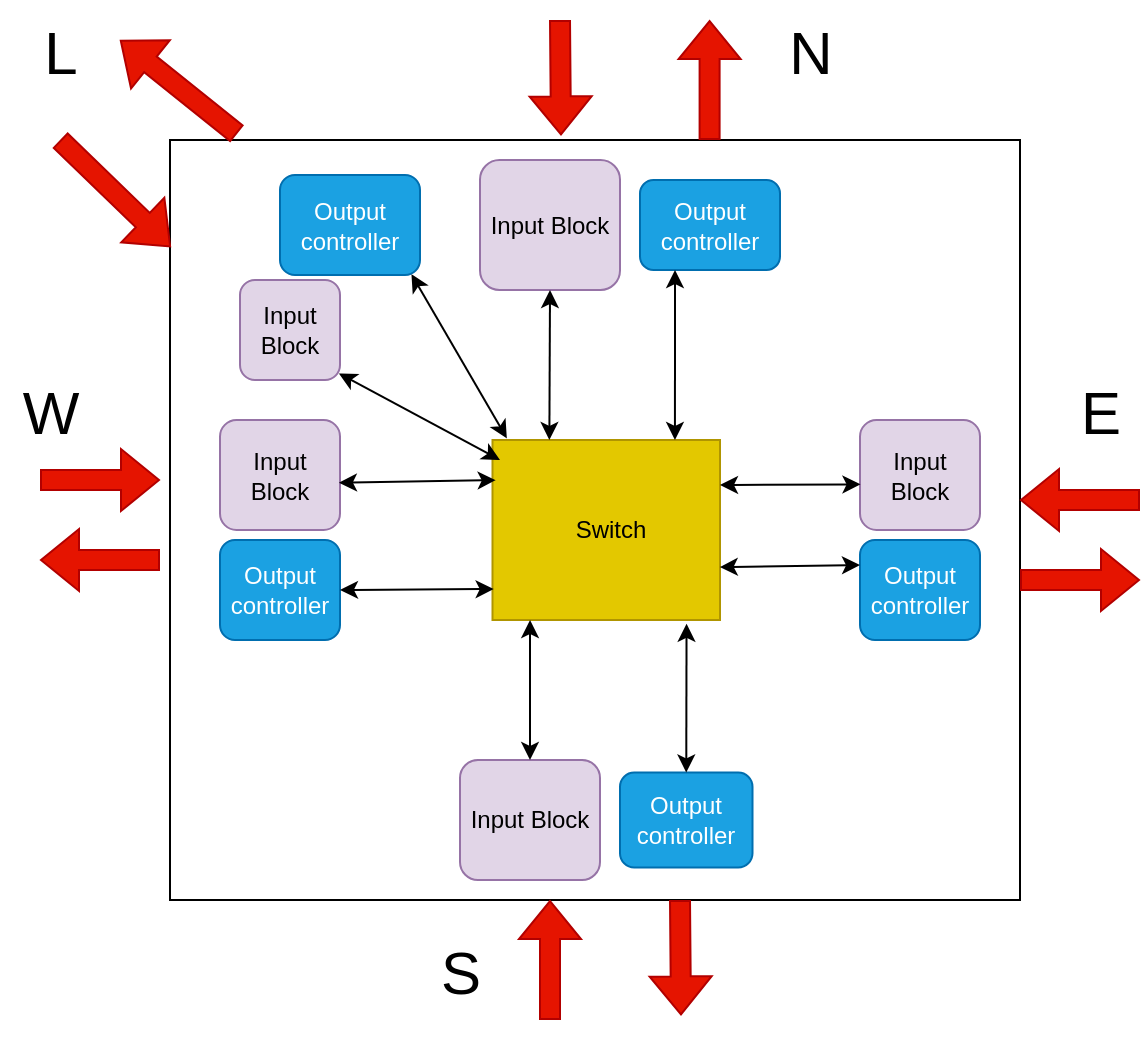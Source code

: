 <mxfile version="20.6.0" type="device" pages="4"><diagram id="zedBrRZD7G7mfNG3pKlx" name="Router_5p"><mxGraphModel dx="1093" dy="609" grid="0" gridSize="10" guides="1" tooltips="1" connect="1" arrows="1" fold="1" page="1" pageScale="1" pageWidth="850" pageHeight="1100" math="0" shadow="0"><root><mxCell id="0"/><mxCell id="1" parent="0"/><mxCell id="I0PEmEIgZEYYyTRCIPjS-8" value="&lt;p style=&quot;line-height: 130%;&quot;&gt;&lt;font style=&quot;font-size: 30px;&quot;&gt;N&lt;/font&gt;&lt;/p&gt;" style="text;html=1;align=center;verticalAlign=middle;resizable=0;points=[];autosize=1;strokeColor=none;fillColor=none;" vertex="1" parent="1"><mxGeometry x="520" y="180" width="50" height="60" as="geometry"/></mxCell><mxCell id="I0PEmEIgZEYYyTRCIPjS-9" value="&lt;p style=&quot;line-height: 130%;&quot;&gt;&lt;font style=&quot;font-size: 30px;&quot;&gt;W&lt;/font&gt;&lt;/p&gt;" style="text;html=1;align=center;verticalAlign=middle;resizable=0;points=[];autosize=1;strokeColor=none;fillColor=none;" vertex="1" parent="1"><mxGeometry x="140" y="360" width="50" height="60" as="geometry"/></mxCell><mxCell id="I0PEmEIgZEYYyTRCIPjS-10" value="&lt;p style=&quot;line-height: 130%;&quot;&gt;&lt;span style=&quot;font-size: 30px;&quot;&gt;E&lt;/span&gt;&lt;/p&gt;" style="text;html=1;align=center;verticalAlign=middle;resizable=0;points=[];autosize=1;strokeColor=none;fillColor=none;" vertex="1" parent="1"><mxGeometry x="670" y="360" width="40" height="60" as="geometry"/></mxCell><mxCell id="I0PEmEIgZEYYyTRCIPjS-11" value="&lt;p style=&quot;line-height: 130%;&quot;&gt;&lt;font style=&quot;font-size: 30px;&quot;&gt;S&lt;/font&gt;&lt;/p&gt;" style="text;html=1;align=center;verticalAlign=middle;resizable=0;points=[];autosize=1;strokeColor=none;fillColor=none;" vertex="1" parent="1"><mxGeometry x="350" y="640" width="40" height="60" as="geometry"/></mxCell><mxCell id="I0PEmEIgZEYYyTRCIPjS-12" value="&lt;p style=&quot;line-height: 130%;&quot;&gt;&lt;span style=&quot;font-size: 30px;&quot;&gt;L&lt;/span&gt;&lt;/p&gt;" style="text;html=1;align=center;verticalAlign=middle;resizable=0;points=[];autosize=1;strokeColor=none;fillColor=none;" vertex="1" parent="1"><mxGeometry x="150" y="180" width="40" height="60" as="geometry"/></mxCell><mxCell id="I0PEmEIgZEYYyTRCIPjS-14" value="" style="rounded=0;whiteSpace=wrap;html=1;fontSize=30;fillColor=#e3c800;strokeColor=#B09500;fontColor=#000000;" vertex="1" parent="1"><mxGeometry x="386.25" y="400" width="113.75" height="90" as="geometry"/></mxCell><mxCell id="I0PEmEIgZEYYyTRCIPjS-26" value="Input Block" style="rounded=1;whiteSpace=wrap;html=1;fontSize=12;fillColor=#e1d5e7;strokeColor=#9673a6;" vertex="1" parent="1"><mxGeometry x="370" y="560" width="70" height="60" as="geometry"/></mxCell><mxCell id="I0PEmEIgZEYYyTRCIPjS-29" value="Switch" style="text;html=1;align=center;verticalAlign=middle;resizable=0;points=[];autosize=1;strokeColor=none;fillColor=none;fontSize=12;" vertex="1" parent="1"><mxGeometry x="415" y="430" width="60" height="30" as="geometry"/></mxCell><mxCell id="I0PEmEIgZEYYyTRCIPjS-36" value="&lt;span style=&quot;&quot;&gt;Output controller&lt;/span&gt;" style="rounded=1;whiteSpace=wrap;html=1;fontSize=12;fillColor=#1ba1e2;strokeColor=#006EAF;fontColor=#ffffff;" vertex="1" parent="1"><mxGeometry x="280" y="267.5" width="70" height="50" as="geometry"/></mxCell><mxCell id="I0PEmEIgZEYYyTRCIPjS-37" value="&lt;span style=&quot;&quot;&gt;Output controller&lt;/span&gt;" style="rounded=1;whiteSpace=wrap;html=1;fontSize=12;fillColor=#1ba1e2;strokeColor=#006EAF;fontColor=#ffffff;" vertex="1" parent="1"><mxGeometry x="460" y="270" width="70" height="45" as="geometry"/></mxCell><mxCell id="I0PEmEIgZEYYyTRCIPjS-38" value="&lt;span style=&quot;&quot;&gt;Output controller&lt;/span&gt;" style="rounded=1;whiteSpace=wrap;html=1;fontSize=12;fillColor=#1ba1e2;strokeColor=#006EAF;fontColor=#ffffff;" vertex="1" parent="1"><mxGeometry x="570" y="450" width="60" height="50" as="geometry"/></mxCell><mxCell id="I0PEmEIgZEYYyTRCIPjS-39" value="&lt;span style=&quot;&quot;&gt;Output controller&lt;/span&gt;" style="rounded=1;whiteSpace=wrap;html=1;fontSize=12;fillColor=#1ba1e2;strokeColor=#006EAF;fontColor=#ffffff;" vertex="1" parent="1"><mxGeometry x="250" y="450" width="60" height="50" as="geometry"/></mxCell><mxCell id="I0PEmEIgZEYYyTRCIPjS-40" value="&lt;span style=&quot;&quot;&gt;Output controller&lt;/span&gt;" style="rounded=1;whiteSpace=wrap;html=1;fontSize=12;fillColor=#1ba1e2;strokeColor=#006EAF;fontColor=#ffffff;" vertex="1" parent="1"><mxGeometry x="450" y="566.25" width="66.25" height="47.5" as="geometry"/></mxCell><mxCell id="I0PEmEIgZEYYyTRCIPjS-42" value="Input Block" style="rounded=1;whiteSpace=wrap;html=1;fontSize=12;fillColor=#e1d5e7;strokeColor=#9673a6;" vertex="1" parent="1"><mxGeometry x="250" y="390" width="60" height="55" as="geometry"/></mxCell><mxCell id="I0PEmEIgZEYYyTRCIPjS-43" value="Input Block" style="rounded=1;whiteSpace=wrap;html=1;fontSize=12;fillColor=#e1d5e7;strokeColor=#9673a6;" vertex="1" parent="1"><mxGeometry x="570" y="390" width="60" height="55" as="geometry"/></mxCell><mxCell id="I0PEmEIgZEYYyTRCIPjS-46" value="Input Block" style="rounded=1;whiteSpace=wrap;html=1;fontSize=12;fillColor=#e1d5e7;strokeColor=#9673a6;" vertex="1" parent="1"><mxGeometry x="260" y="320" width="50" height="50" as="geometry"/></mxCell><mxCell id="I0PEmEIgZEYYyTRCIPjS-49" value="Input Block" style="rounded=1;whiteSpace=wrap;html=1;fontSize=12;fillColor=#e1d5e7;strokeColor=#9673a6;" vertex="1" parent="1"><mxGeometry x="380" y="260" width="70" height="65" as="geometry"/></mxCell><mxCell id="I0PEmEIgZEYYyTRCIPjS-66" value="" style="endArrow=classic;startArrow=classic;html=1;rounded=0;fontSize=12;entryX=0.5;entryY=1;entryDx=0;entryDy=0;exitX=0.25;exitY=0;exitDx=0;exitDy=0;" edge="1" parent="1" source="I0PEmEIgZEYYyTRCIPjS-14" target="I0PEmEIgZEYYyTRCIPjS-49"><mxGeometry width="50" height="50" relative="1" as="geometry"><mxPoint x="380" y="390" as="sourcePoint"/><mxPoint x="430" y="340" as="targetPoint"/></mxGeometry></mxCell><mxCell id="I0PEmEIgZEYYyTRCIPjS-67" value="" style="endArrow=classic;startArrow=classic;html=1;rounded=0;fontSize=12;exitX=0.802;exitY=0;exitDx=0;exitDy=0;exitPerimeter=0;entryX=0.25;entryY=1;entryDx=0;entryDy=0;" edge="1" parent="1" source="I0PEmEIgZEYYyTRCIPjS-14" target="I0PEmEIgZEYYyTRCIPjS-37"><mxGeometry width="50" height="50" relative="1" as="geometry"><mxPoint x="460" y="400" as="sourcePoint"/><mxPoint x="510" y="350" as="targetPoint"/></mxGeometry></mxCell><mxCell id="I0PEmEIgZEYYyTRCIPjS-68" value="" style="endArrow=classic;startArrow=classic;html=1;rounded=0;fontSize=12;exitX=1;exitY=0.25;exitDx=0;exitDy=0;entryX=0.004;entryY=0.585;entryDx=0;entryDy=0;entryPerimeter=0;" edge="1" parent="1" source="I0PEmEIgZEYYyTRCIPjS-14" target="I0PEmEIgZEYYyTRCIPjS-43"><mxGeometry width="50" height="50" relative="1" as="geometry"><mxPoint x="500" y="440" as="sourcePoint"/><mxPoint x="550" y="390" as="targetPoint"/></mxGeometry></mxCell><mxCell id="I0PEmEIgZEYYyTRCIPjS-69" value="" style="endArrow=classic;startArrow=classic;html=1;rounded=0;fontSize=12;exitX=0.999;exitY=0.706;exitDx=0;exitDy=0;entryX=0;entryY=0.25;entryDx=0;entryDy=0;exitPerimeter=0;" edge="1" parent="1" source="I0PEmEIgZEYYyTRCIPjS-14" target="I0PEmEIgZEYYyTRCIPjS-38"><mxGeometry width="50" height="50" relative="1" as="geometry"><mxPoint x="510" y="490" as="sourcePoint"/><mxPoint x="560" y="440" as="targetPoint"/></mxGeometry></mxCell><mxCell id="I0PEmEIgZEYYyTRCIPjS-70" value="" style="endArrow=classic;startArrow=classic;html=1;rounded=0;fontSize=12;exitX=1;exitY=0.5;exitDx=0;exitDy=0;entryX=0.005;entryY=0.828;entryDx=0;entryDy=0;entryPerimeter=0;" edge="1" parent="1" source="I0PEmEIgZEYYyTRCIPjS-39" target="I0PEmEIgZEYYyTRCIPjS-14"><mxGeometry width="50" height="50" relative="1" as="geometry"><mxPoint x="320" y="480" as="sourcePoint"/><mxPoint x="370" y="430" as="targetPoint"/></mxGeometry></mxCell><mxCell id="I0PEmEIgZEYYyTRCIPjS-71" value="" style="endArrow=classic;startArrow=classic;html=1;rounded=0;fontSize=12;exitX=0.991;exitY=0.57;exitDx=0;exitDy=0;exitPerimeter=0;entryX=0.014;entryY=0.223;entryDx=0;entryDy=0;entryPerimeter=0;" edge="1" parent="1" source="I0PEmEIgZEYYyTRCIPjS-42" target="I0PEmEIgZEYYyTRCIPjS-14"><mxGeometry width="50" height="50" relative="1" as="geometry"><mxPoint x="330" y="450" as="sourcePoint"/><mxPoint x="380" y="400" as="targetPoint"/></mxGeometry></mxCell><mxCell id="I0PEmEIgZEYYyTRCIPjS-72" value="" style="endArrow=classic;startArrow=classic;html=1;rounded=0;fontSize=12;exitX=0.989;exitY=0.934;exitDx=0;exitDy=0;exitPerimeter=0;entryX=0.033;entryY=0.111;entryDx=0;entryDy=0;entryPerimeter=0;" edge="1" parent="1" source="I0PEmEIgZEYYyTRCIPjS-46" target="I0PEmEIgZEYYyTRCIPjS-14"><mxGeometry width="50" height="50" relative="1" as="geometry"><mxPoint x="330" y="390" as="sourcePoint"/><mxPoint x="380" y="340" as="targetPoint"/></mxGeometry></mxCell><mxCell id="I0PEmEIgZEYYyTRCIPjS-73" value="" style="endArrow=classic;startArrow=classic;html=1;rounded=0;fontSize=12;exitX=0.939;exitY=0.992;exitDx=0;exitDy=0;exitPerimeter=0;entryX=0.063;entryY=-0.009;entryDx=0;entryDy=0;entryPerimeter=0;" edge="1" parent="1" source="I0PEmEIgZEYYyTRCIPjS-36" target="I0PEmEIgZEYYyTRCIPjS-14"><mxGeometry width="50" height="50" relative="1" as="geometry"><mxPoint x="350" y="390" as="sourcePoint"/><mxPoint x="400" y="340" as="targetPoint"/></mxGeometry></mxCell><mxCell id="I0PEmEIgZEYYyTRCIPjS-74" value="" style="endArrow=classic;startArrow=classic;html=1;rounded=0;fontSize=12;exitX=0.5;exitY=0;exitDx=0;exitDy=0;entryX=0.165;entryY=1;entryDx=0;entryDy=0;entryPerimeter=0;" edge="1" parent="1" source="I0PEmEIgZEYYyTRCIPjS-26" target="I0PEmEIgZEYYyTRCIPjS-14"><mxGeometry width="50" height="50" relative="1" as="geometry"><mxPoint x="390" y="550" as="sourcePoint"/><mxPoint x="440" y="500" as="targetPoint"/></mxGeometry></mxCell><mxCell id="I0PEmEIgZEYYyTRCIPjS-75" value="" style="endArrow=classic;startArrow=classic;html=1;rounded=0;fontSize=12;exitX=0.5;exitY=0;exitDx=0;exitDy=0;entryX=0.853;entryY=1.021;entryDx=0;entryDy=0;entryPerimeter=0;" edge="1" parent="1" source="I0PEmEIgZEYYyTRCIPjS-40" target="I0PEmEIgZEYYyTRCIPjS-14"><mxGeometry width="50" height="50" relative="1" as="geometry"><mxPoint x="480" y="560" as="sourcePoint"/><mxPoint x="530" y="510" as="targetPoint"/></mxGeometry></mxCell><mxCell id="I0PEmEIgZEYYyTRCIPjS-76" value="" style="rounded=0;whiteSpace=wrap;html=1;fillStyle=auto;fontSize=12;fillColor=none;gradientColor=none;" vertex="1" parent="1"><mxGeometry x="225" y="250" width="425" height="380" as="geometry"/></mxCell><mxCell id="I0PEmEIgZEYYyTRCIPjS-79" value="" style="shape=flexArrow;endArrow=classic;html=1;rounded=0;fontSize=12;fillColor=#e51400;strokeColor=#B20000;" edge="1" parent="1"><mxGeometry width="50" height="50" relative="1" as="geometry"><mxPoint x="220" y="460" as="sourcePoint"/><mxPoint x="160" y="460" as="targetPoint"/></mxGeometry></mxCell><mxCell id="I0PEmEIgZEYYyTRCIPjS-80" value="" style="shape=flexArrow;endArrow=classic;html=1;rounded=0;fontSize=12;fillColor=#e51400;strokeColor=#B20000;" edge="1" parent="1"><mxGeometry width="50" height="50" relative="1" as="geometry"><mxPoint x="160" y="420" as="sourcePoint"/><mxPoint x="220" y="420" as="targetPoint"/></mxGeometry></mxCell><mxCell id="I0PEmEIgZEYYyTRCIPjS-81" value="" style="shape=flexArrow;endArrow=classic;html=1;rounded=0;fontSize=12;fillColor=#e51400;strokeColor=#B20000;" edge="1" parent="1"><mxGeometry width="50" height="50" relative="1" as="geometry"><mxPoint x="710" y="430.0" as="sourcePoint"/><mxPoint x="650" y="430.0" as="targetPoint"/></mxGeometry></mxCell><mxCell id="I0PEmEIgZEYYyTRCIPjS-82" value="" style="shape=flexArrow;endArrow=classic;html=1;rounded=0;fontSize=12;fillColor=#e51400;strokeColor=#B20000;" edge="1" parent="1"><mxGeometry width="50" height="50" relative="1" as="geometry"><mxPoint x="650" y="470" as="sourcePoint"/><mxPoint x="710" y="470" as="targetPoint"/></mxGeometry></mxCell><mxCell id="I0PEmEIgZEYYyTRCIPjS-83" value="" style="shape=flexArrow;endArrow=classic;html=1;rounded=0;fontSize=12;fillColor=#e51400;strokeColor=#B20000;" edge="1" parent="1"><mxGeometry width="50" height="50" relative="1" as="geometry"><mxPoint x="494.8" y="250" as="sourcePoint"/><mxPoint x="494.8" y="190" as="targetPoint"/></mxGeometry></mxCell><mxCell id="I0PEmEIgZEYYyTRCIPjS-84" value="" style="shape=flexArrow;endArrow=classic;html=1;rounded=0;fontSize=12;entryX=0.46;entryY=-0.006;entryDx=0;entryDy=0;entryPerimeter=0;fillColor=#e51400;strokeColor=#B20000;" edge="1" parent="1" target="I0PEmEIgZEYYyTRCIPjS-76"><mxGeometry width="50" height="50" relative="1" as="geometry"><mxPoint x="420" y="190" as="sourcePoint"/><mxPoint x="450" y="160" as="targetPoint"/></mxGeometry></mxCell><mxCell id="I0PEmEIgZEYYyTRCIPjS-85" value="" style="shape=flexArrow;endArrow=classic;html=1;rounded=0;fontSize=12;fillColor=#e51400;strokeColor=#B20000;" edge="1" parent="1"><mxGeometry width="50" height="50" relative="1" as="geometry"><mxPoint x="415.0" y="690" as="sourcePoint"/><mxPoint x="415.0" y="630" as="targetPoint"/></mxGeometry></mxCell><mxCell id="I0PEmEIgZEYYyTRCIPjS-86" value="" style="shape=flexArrow;endArrow=classic;html=1;rounded=0;fontSize=12;entryX=0.46;entryY=-0.006;entryDx=0;entryDy=0;entryPerimeter=0;fillColor=#e51400;strokeColor=#B20000;" edge="1" parent="1"><mxGeometry width="50" height="50" relative="1" as="geometry"><mxPoint x="480" y="630" as="sourcePoint"/><mxPoint x="480.5" y="687.72" as="targetPoint"/></mxGeometry></mxCell><mxCell id="I0PEmEIgZEYYyTRCIPjS-87" value="" style="shape=flexArrow;endArrow=classic;html=1;rounded=0;fontSize=12;entryX=0.001;entryY=0.141;entryDx=0;entryDy=0;entryPerimeter=0;fillColor=#e51400;strokeColor=#B20000;" edge="1" parent="1" target="I0PEmEIgZEYYyTRCIPjS-76"><mxGeometry width="50" height="50" relative="1" as="geometry"><mxPoint x="170" y="250" as="sourcePoint"/><mxPoint x="200" y="280" as="targetPoint"/></mxGeometry></mxCell><mxCell id="I0PEmEIgZEYYyTRCIPjS-88" value="" style="shape=flexArrow;endArrow=classic;html=1;rounded=0;fontSize=12;exitX=0.079;exitY=-0.008;exitDx=0;exitDy=0;exitPerimeter=0;fillColor=#e51400;strokeColor=#B20000;" edge="1" parent="1" source="I0PEmEIgZEYYyTRCIPjS-76"><mxGeometry width="50" height="50" relative="1" as="geometry"><mxPoint x="200" y="220" as="sourcePoint"/><mxPoint x="200" y="200" as="targetPoint"/></mxGeometry></mxCell></root></mxGraphModel></diagram><diagram id="XJN9dT97pdOWXMz0IaL2" name="Input"><mxGraphModel dx="716" dy="399" grid="0" gridSize="10" guides="1" tooltips="1" connect="1" arrows="1" fold="1" page="1" pageScale="1" pageWidth="850" pageHeight="1100" math="0" shadow="0"><root><mxCell id="0"/><mxCell id="1" parent="0"/><mxCell id="W2HGljRAwrqA0JaqcWAq-1" value="&lt;font style=&quot;font-size: 17px;&quot;&gt;Buffer&lt;/font&gt;" style="rounded=1;whiteSpace=wrap;html=1;fillStyle=auto;fontSize=12;fillColor=#dae8fc;strokeColor=#6c8ebf;" vertex="1" parent="1"><mxGeometry x="318" y="209" width="74" height="132" as="geometry"/></mxCell><mxCell id="W2HGljRAwrqA0JaqcWAq-2" value="IC" style="rounded=1;whiteSpace=wrap;html=1;fillStyle=auto;fontSize=17;fillColor=#d80073;fontColor=#ffffff;strokeColor=#A50040;" vertex="1" parent="1"><mxGeometry x="462" y="246" width="127" height="64" as="geometry"/></mxCell><mxCell id="W2HGljRAwrqA0JaqcWAq-4" value="OFC" style="rounded=1;whiteSpace=wrap;html=1;fillStyle=auto;fontSize=17;fillColor=#f0a30a;strokeColor=#BD7000;fontColor=#000000;" vertex="1" parent="1"><mxGeometry x="318" y="390" width="65" height="69" as="geometry"/></mxCell><mxCell id="W2HGljRAwrqA0JaqcWAq-5" value="" style="rounded=0;whiteSpace=wrap;html=1;fillStyle=auto;fontSize=17;fillColor=none;gradientColor=none;" vertex="1" parent="1"><mxGeometry x="281" y="189" width="338" height="296" as="geometry"/></mxCell><mxCell id="W2HGljRAwrqA0JaqcWAq-6" value="" style="endArrow=classic;startArrow=classic;html=1;rounded=0;fontSize=17;exitX=0.5;exitY=0;exitDx=0;exitDy=0;entryX=0.444;entryY=1.019;entryDx=0;entryDy=0;entryPerimeter=0;" edge="1" parent="1" source="W2HGljRAwrqA0JaqcWAq-4" target="W2HGljRAwrqA0JaqcWAq-1"><mxGeometry width="50" height="50" relative="1" as="geometry"><mxPoint x="344" y="371" as="sourcePoint"/><mxPoint x="394" y="321" as="targetPoint"/></mxGeometry></mxCell><mxCell id="W2HGljRAwrqA0JaqcWAq-7" value="" style="endArrow=classic;startArrow=classic;html=1;rounded=0;fontSize=17;entryX=0;entryY=0.5;entryDx=0;entryDy=0;" edge="1" parent="1" target="W2HGljRAwrqA0JaqcWAq-2"><mxGeometry width="50" height="50" relative="1" as="geometry"><mxPoint x="392" y="278" as="sourcePoint"/><mxPoint x="442" y="228" as="targetPoint"/></mxGeometry></mxCell><mxCell id="W2HGljRAwrqA0JaqcWAq-8" value="" style="shape=flexArrow;endArrow=classic;html=1;rounded=0;fontSize=17;entryX=-0.004;entryY=0.169;entryDx=0;entryDy=0;entryPerimeter=0;fillColor=#f5f5f5;strokeColor=#666666;" edge="1" parent="1" target="W2HGljRAwrqA0JaqcWAq-5"><mxGeometry width="50" height="50" relative="1" as="geometry"><mxPoint x="191" y="239" as="sourcePoint"/><mxPoint x="192" y="213" as="targetPoint"/></mxGeometry></mxCell><mxCell id="W2HGljRAwrqA0JaqcWAq-9" value="" style="shape=flexArrow;endArrow=classic;html=1;rounded=0;fontSize=17;fillColor=#f5f5f5;strokeColor=#666666;" edge="1" parent="1"><mxGeometry width="50" height="50" relative="1" as="geometry"><mxPoint x="619" y="272" as="sourcePoint"/><mxPoint x="684" y="272" as="targetPoint"/></mxGeometry></mxCell><mxCell id="W2HGljRAwrqA0JaqcWAq-10" value="package in" style="text;html=1;align=center;verticalAlign=middle;resizable=0;points=[];autosize=1;strokeColor=none;fillColor=none;fontSize=17;" vertex="1" parent="1"><mxGeometry x="177" y="194" width="100" height="32" as="geometry"/></mxCell><mxCell id="W2HGljRAwrqA0JaqcWAq-11" value="package out" style="text;html=1;align=center;verticalAlign=middle;resizable=0;points=[];autosize=1;strokeColor=none;fillColor=none;fontSize=17;" vertex="1" parent="1"><mxGeometry x="621" y="226" width="111" height="32" as="geometry"/></mxCell><mxCell id="W2HGljRAwrqA0JaqcWAq-12" value="" style="endArrow=classic;html=1;rounded=0;fontSize=17;exitX=0.002;exitY=0.56;exitDx=0;exitDy=0;exitPerimeter=0;" edge="1" parent="1" source="W2HGljRAwrqA0JaqcWAq-5"><mxGeometry width="50" height="50" relative="1" as="geometry"><mxPoint x="203" y="364" as="sourcePoint"/><mxPoint x="201" y="355" as="targetPoint"/></mxGeometry></mxCell><mxCell id="W2HGljRAwrqA0JaqcWAq-13" value="signals" style="text;html=1;align=center;verticalAlign=middle;resizable=0;points=[];autosize=1;strokeColor=none;fillColor=none;fontSize=17;" vertex="1" parent="1"><mxGeometry x="196" y="313" width="71" height="32" as="geometry"/></mxCell><mxCell id="W2HGljRAwrqA0JaqcWAq-14" value="..." style="text;html=1;align=center;verticalAlign=middle;resizable=0;points=[];autosize=1;strokeColor=none;fillColor=none;fontSize=17;" vertex="1" parent="1"><mxGeometry x="249" y="360" width="32" height="32" as="geometry"/></mxCell><mxCell id="W2HGljRAwrqA0JaqcWAq-16" value="" style="endArrow=classic;html=1;rounded=0;fontSize=17;exitX=1.004;exitY=0.538;exitDx=0;exitDy=0;exitPerimeter=0;" edge="1" parent="1" source="W2HGljRAwrqA0JaqcWAq-5"><mxGeometry width="50" height="50" relative="1" as="geometry"><mxPoint x="632" y="383" as="sourcePoint"/><mxPoint x="687" y="348" as="targetPoint"/></mxGeometry></mxCell><mxCell id="W2HGljRAwrqA0JaqcWAq-17" value="signals" style="text;html=1;align=center;verticalAlign=middle;resizable=0;points=[];autosize=1;strokeColor=none;fillColor=none;fontSize=17;" vertex="1" parent="1"><mxGeometry x="619" y="316" width="71" height="32" as="geometry"/></mxCell><mxCell id="W2HGljRAwrqA0JaqcWAq-18" value="..." style="text;html=1;align=center;verticalAlign=middle;resizable=0;points=[];autosize=1;strokeColor=none;fillColor=none;fontSize=17;" vertex="1" parent="1"><mxGeometry x="612" y="358" width="32" height="32" as="geometry"/></mxCell></root></mxGraphModel></diagram><diagram id="K0bLCA6G5SRvQtK77c9H" name="SW"><mxGraphModel dx="865" dy="483" grid="0" gridSize="10" guides="1" tooltips="1" connect="1" arrows="1" fold="1" page="1" pageScale="1" pageWidth="850" pageHeight="1100" math="0" shadow="0"><root><mxCell id="0"/><mxCell id="1" parent="0"/><mxCell id="QA3049DQqgqXJ-h9B8gM-1" value="Crossbar" style="rounded=1;whiteSpace=wrap;html=1;fillStyle=auto;fontSize=17;fillColor=#b1ddf0;strokeColor=#10739e;" vertex="1" parent="1"><mxGeometry x="370" y="150" width="119" height="142" as="geometry"/></mxCell><mxCell id="QA3049DQqgqXJ-h9B8gM-2" value="SA" style="rounded=1;whiteSpace=wrap;html=1;fillStyle=auto;fontSize=17;fillColor=#e3c800;fontColor=#000000;strokeColor=#B09500;" vertex="1" parent="1"><mxGeometry x="370" y="372" width="120" height="60" as="geometry"/></mxCell><mxCell id="QA3049DQqgqXJ-h9B8gM-3" value="" style="endArrow=classic;startArrow=classic;html=1;rounded=0;fontSize=17;entryX=0.39;entryY=0.993;entryDx=0;entryDy=0;entryPerimeter=0;" edge="1" parent="1" target="QA3049DQqgqXJ-h9B8gM-1"><mxGeometry width="50" height="50" relative="1" as="geometry"><mxPoint x="416" y="365" as="sourcePoint"/><mxPoint x="466" y="326" as="targetPoint"/></mxGeometry></mxCell><mxCell id="QA3049DQqgqXJ-h9B8gM-4" value="" style="rounded=0;whiteSpace=wrap;html=1;fillStyle=auto;fontSize=17;fillColor=none;gradientColor=none;" vertex="1" parent="1"><mxGeometry x="330" y="117" width="200" height="347" as="geometry"/></mxCell><mxCell id="QA3049DQqgqXJ-h9B8gM-5" value="" style="shape=flexArrow;endArrow=classic;html=1;rounded=0;fontSize=17;entryX=-0.004;entryY=0.116;entryDx=0;entryDy=0;entryPerimeter=0;fillColor=#eeeeee;strokeColor=#36393d;" edge="1" parent="1" target="QA3049DQqgqXJ-h9B8gM-4"><mxGeometry width="50" height="50" relative="1" as="geometry"><mxPoint x="261" y="157" as="sourcePoint"/><mxPoint x="261" y="109" as="targetPoint"/></mxGeometry></mxCell><mxCell id="QA3049DQqgqXJ-h9B8gM-6" value="" style="shape=flexArrow;endArrow=classic;html=1;rounded=0;fontSize=17;entryX=-0.004;entryY=0.116;entryDx=0;entryDy=0;entryPerimeter=0;fillColor=#eeeeee;strokeColor=#36393d;" edge="1" parent="1"><mxGeometry width="50" height="50" relative="1" as="geometry"><mxPoint x="261.8" y="194" as="sourcePoint"/><mxPoint x="330.0" y="194.252" as="targetPoint"/></mxGeometry></mxCell><mxCell id="QA3049DQqgqXJ-h9B8gM-7" value="" style="shape=flexArrow;endArrow=classic;html=1;rounded=0;fontSize=17;entryX=-0.004;entryY=0.116;entryDx=0;entryDy=0;entryPerimeter=0;fillColor=#eeeeee;strokeColor=#36393d;" edge="1" parent="1"><mxGeometry width="50" height="50" relative="1" as="geometry"><mxPoint x="261.8" y="232" as="sourcePoint"/><mxPoint x="330.0" y="232.252" as="targetPoint"/></mxGeometry></mxCell><mxCell id="QA3049DQqgqXJ-h9B8gM-8" value="" style="shape=flexArrow;endArrow=classic;html=1;rounded=0;fontSize=17;entryX=-0.004;entryY=0.116;entryDx=0;entryDy=0;entryPerimeter=0;fillColor=#eeeeee;strokeColor=#36393d;" edge="1" parent="1"><mxGeometry width="50" height="50" relative="1" as="geometry"><mxPoint x="261.8" y="274" as="sourcePoint"/><mxPoint x="330.0" y="274.252" as="targetPoint"/></mxGeometry></mxCell><mxCell id="QA3049DQqgqXJ-h9B8gM-9" value="" style="shape=flexArrow;endArrow=classic;html=1;rounded=0;fontSize=17;entryX=-0.004;entryY=0.116;entryDx=0;entryDy=0;entryPerimeter=0;fillColor=#eeeeee;strokeColor=#36393d;" edge="1" parent="1"><mxGeometry width="50" height="50" relative="1" as="geometry"><mxPoint x="261.8" y="320" as="sourcePoint"/><mxPoint x="330.0" y="320.252" as="targetPoint"/></mxGeometry></mxCell><mxCell id="QA3049DQqgqXJ-h9B8gM-10" value="" style="endArrow=classic;html=1;rounded=0;fontSize=17;" edge="1" parent="1"><mxGeometry width="50" height="50" relative="1" as="geometry"><mxPoint x="265" y="397" as="sourcePoint"/><mxPoint x="330" y="397" as="targetPoint"/></mxGeometry></mxCell><mxCell id="QA3049DQqgqXJ-h9B8gM-11" value="5 port in" style="text;html=1;align=center;verticalAlign=middle;resizable=0;points=[];autosize=1;strokeColor=none;fillColor=none;fontSize=17;" vertex="1" parent="1"><mxGeometry x="169" y="212" width="79" height="32" as="geometry"/></mxCell><mxCell id="QA3049DQqgqXJ-h9B8gM-13" value="" style="shape=flexArrow;endArrow=classic;html=1;rounded=0;fontSize=17;entryX=-0.004;entryY=0.116;entryDx=0;entryDy=0;entryPerimeter=0;fillColor=#eeeeee;strokeColor=#36393d;" edge="1" parent="1"><mxGeometry width="50" height="50" relative="1" as="geometry"><mxPoint x="530" y="156" as="sourcePoint"/><mxPoint x="598.2" y="156.252" as="targetPoint"/></mxGeometry></mxCell><mxCell id="QA3049DQqgqXJ-h9B8gM-14" value="" style="shape=flexArrow;endArrow=classic;html=1;rounded=0;fontSize=17;entryX=-0.004;entryY=0.116;entryDx=0;entryDy=0;entryPerimeter=0;fillColor=#eeeeee;strokeColor=#36393d;" edge="1" parent="1"><mxGeometry width="50" height="50" relative="1" as="geometry"><mxPoint x="530.8" y="193" as="sourcePoint"/><mxPoint x="599" y="193.252" as="targetPoint"/></mxGeometry></mxCell><mxCell id="QA3049DQqgqXJ-h9B8gM-15" value="" style="shape=flexArrow;endArrow=classic;html=1;rounded=0;fontSize=17;entryX=-0.004;entryY=0.116;entryDx=0;entryDy=0;entryPerimeter=0;fillColor=#eeeeee;strokeColor=#36393d;" edge="1" parent="1"><mxGeometry width="50" height="50" relative="1" as="geometry"><mxPoint x="530.8" y="231" as="sourcePoint"/><mxPoint x="599" y="231.252" as="targetPoint"/></mxGeometry></mxCell><mxCell id="QA3049DQqgqXJ-h9B8gM-16" value="" style="shape=flexArrow;endArrow=classic;html=1;rounded=0;fontSize=17;entryX=-0.004;entryY=0.116;entryDx=0;entryDy=0;entryPerimeter=0;fillColor=#eeeeee;strokeColor=#36393d;" edge="1" parent="1"><mxGeometry width="50" height="50" relative="1" as="geometry"><mxPoint x="530.8" y="273" as="sourcePoint"/><mxPoint x="599" y="273.252" as="targetPoint"/></mxGeometry></mxCell><mxCell id="QA3049DQqgqXJ-h9B8gM-17" value="" style="shape=flexArrow;endArrow=classic;html=1;rounded=0;fontSize=17;entryX=-0.004;entryY=0.116;entryDx=0;entryDy=0;entryPerimeter=0;fillColor=#eeeeee;strokeColor=#36393d;" edge="1" parent="1"><mxGeometry width="50" height="50" relative="1" as="geometry"><mxPoint x="530.8" y="319" as="sourcePoint"/><mxPoint x="599" y="319.252" as="targetPoint"/></mxGeometry></mxCell><mxCell id="QA3049DQqgqXJ-h9B8gM-18" value="5 port out" style="text;html=1;align=center;verticalAlign=middle;resizable=0;points=[];autosize=1;strokeColor=none;fillColor=none;fontSize=17;" vertex="1" parent="1"><mxGeometry x="592" y="212" width="90" height="32" as="geometry"/></mxCell><mxCell id="QA3049DQqgqXJ-h9B8gM-19" value="..." style="text;html=1;align=center;verticalAlign=middle;resizable=0;points=[];autosize=1;strokeColor=none;fillColor=none;fontSize=17;" vertex="1" parent="1"><mxGeometry x="280" y="406" width="32" height="32" as="geometry"/></mxCell><mxCell id="QA3049DQqgqXJ-h9B8gM-20" value="signals" style="text;html=1;align=center;verticalAlign=middle;resizable=0;points=[];autosize=1;strokeColor=none;fillColor=none;fontSize=17;" vertex="1" parent="1"><mxGeometry x="230" y="358" width="71" height="32" as="geometry"/></mxCell><mxCell id="QA3049DQqgqXJ-h9B8gM-21" value="" style="endArrow=classic;html=1;rounded=0;fontSize=17;" edge="1" parent="1"><mxGeometry width="50" height="50" relative="1" as="geometry"><mxPoint x="531" y="389" as="sourcePoint"/><mxPoint x="596" y="389" as="targetPoint"/></mxGeometry></mxCell><mxCell id="QA3049DQqgqXJ-h9B8gM-22" value="..." style="text;html=1;align=center;verticalAlign=middle;resizable=0;points=[];autosize=1;strokeColor=none;fillColor=none;fontSize=17;" vertex="1" parent="1"><mxGeometry x="546" y="398" width="32" height="32" as="geometry"/></mxCell><mxCell id="QA3049DQqgqXJ-h9B8gM-23" value="signals" style="text;html=1;align=center;verticalAlign=middle;resizable=0;points=[];autosize=1;strokeColor=none;fillColor=none;fontSize=17;" vertex="1" parent="1"><mxGeometry x="535" y="350" width="71" height="32" as="geometry"/></mxCell></root></mxGraphModel></diagram><diagram id="87FAMyCh9RYZ02FtRDIJ" name="Page-4"><mxGraphModel dx="415" dy="232" grid="0" gridSize="10" guides="1" tooltips="1" connect="1" arrows="1" fold="1" page="1" pageScale="1" pageWidth="850" pageHeight="1100" math="0" shadow="0"><root><mxCell id="0"/><mxCell id="1" parent="0"/><mxCell id="o749NgD0RWF03v88wMLV-1" value="OC" style="rounded=1;whiteSpace=wrap;html=1;fillStyle=auto;fontSize=17;fillColor=#1ba1e2;fontColor=#ffffff;strokeColor=#006EAF;" vertex="1" parent="1"><mxGeometry x="317" y="238" width="198" height="78" as="geometry"/></mxCell><mxCell id="o749NgD0RWF03v88wMLV-2" value="" style="rounded=0;whiteSpace=wrap;html=1;fillStyle=auto;fontSize=17;fillColor=none;gradientColor=none;" vertex="1" parent="1"><mxGeometry x="274" y="197" width="290" height="166" as="geometry"/></mxCell><mxCell id="o749NgD0RWF03v88wMLV-3" value="" style="shape=flexArrow;endArrow=classic;html=1;rounded=0;fontSize=17;entryX=-0.006;entryY=0.176;entryDx=0;entryDy=0;entryPerimeter=0;fillColor=#f5f5f5;strokeColor=#666666;" edge="1" parent="1" target="o749NgD0RWF03v88wMLV-2"><mxGeometry width="50" height="50" relative="1" as="geometry"><mxPoint x="181" y="226" as="sourcePoint"/><mxPoint x="218" y="181" as="targetPoint"/></mxGeometry></mxCell><mxCell id="o749NgD0RWF03v88wMLV-5" value="" style="shape=flexArrow;endArrow=classic;html=1;rounded=0;fontSize=17;entryX=-0.006;entryY=0.176;entryDx=0;entryDy=0;entryPerimeter=0;fillColor=#f5f5f5;strokeColor=#666666;" edge="1" parent="1"><mxGeometry width="50" height="50" relative="1" as="geometry"><mxPoint x="564" y="228" as="sourcePoint"/><mxPoint x="655.26" y="228.216" as="targetPoint"/></mxGeometry></mxCell><mxCell id="o749NgD0RWF03v88wMLV-6" value="package out" style="text;html=1;align=center;verticalAlign=middle;resizable=0;points=[];autosize=1;strokeColor=none;fillColor=none;fontSize=17;" vertex="1" parent="1"><mxGeometry x="564" y="153" width="111" height="32" as="geometry"/></mxCell><mxCell id="o749NgD0RWF03v88wMLV-7" value="package from&lt;br&gt;&amp;nbsp;switch" style="text;html=1;align=center;verticalAlign=middle;resizable=0;points=[];autosize=1;strokeColor=none;fillColor=none;fontSize=17;" vertex="1" parent="1"><mxGeometry x="145" y="154" width="121" height="53" as="geometry"/></mxCell><mxCell id="o749NgD0RWF03v88wMLV-8" value="" style="endArrow=classic;html=1;rounded=0;fontSize=17;" edge="1" parent="1"><mxGeometry width="50" height="50" relative="1" as="geometry"><mxPoint x="193" y="306" as="sourcePoint"/><mxPoint x="272" y="305" as="targetPoint"/></mxGeometry></mxCell><mxCell id="o749NgD0RWF03v88wMLV-9" value="signals" style="text;html=1;align=center;verticalAlign=middle;resizable=0;points=[];autosize=1;strokeColor=none;fillColor=none;fontSize=17;" vertex="1" parent="1"><mxGeometry x="163" y="265" width="71" height="32" as="geometry"/></mxCell><mxCell id="o749NgD0RWF03v88wMLV-10" value="..." style="text;html=1;align=center;verticalAlign=middle;resizable=0;points=[];autosize=1;strokeColor=none;fillColor=none;fontSize=17;" vertex="1" parent="1"><mxGeometry x="225" y="321" width="32" height="32" as="geometry"/></mxCell><mxCell id="o749NgD0RWF03v88wMLV-11" value="" style="endArrow=classic;html=1;rounded=0;fontSize=17;" edge="1" parent="1"><mxGeometry width="50" height="50" relative="1" as="geometry"><mxPoint x="564" y="306" as="sourcePoint"/><mxPoint x="643" y="306" as="targetPoint"/></mxGeometry></mxCell><mxCell id="o749NgD0RWF03v88wMLV-12" value="signals" style="text;html=1;align=center;verticalAlign=middle;resizable=0;points=[];autosize=1;strokeColor=none;fillColor=none;fontSize=17;" vertex="1" parent="1"><mxGeometry x="572" y="267" width="71" height="32" as="geometry"/></mxCell><mxCell id="o749NgD0RWF03v88wMLV-13" value="..." style="text;html=1;align=center;verticalAlign=middle;resizable=0;points=[];autosize=1;strokeColor=none;fillColor=none;fontSize=17;" vertex="1" parent="1"><mxGeometry x="596" y="321" width="32" height="32" as="geometry"/></mxCell></root></mxGraphModel></diagram></mxfile>